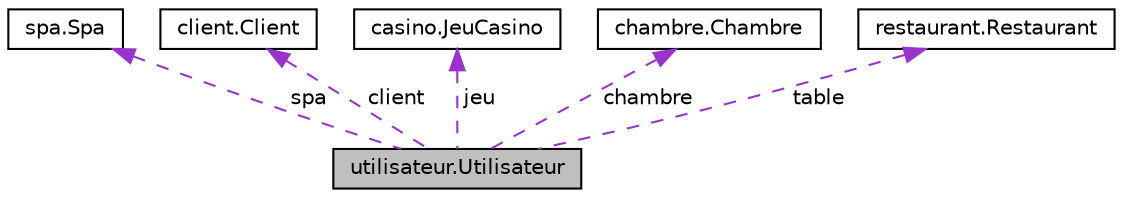 digraph "utilisateur.Utilisateur"
{
  edge [fontname="Helvetica",fontsize="10",labelfontname="Helvetica",labelfontsize="10"];
  node [fontname="Helvetica",fontsize="10",shape=record];
  Node1 [label="utilisateur.Utilisateur",height=0.2,width=0.4,color="black", fillcolor="grey75", style="filled", fontcolor="black"];
  Node2 -> Node1 [dir="back",color="darkorchid3",fontsize="10",style="dashed",label=" spa" ,fontname="Helvetica"];
  Node2 [label="spa.Spa",height=0.2,width=0.4,color="black", fillcolor="white", style="filled",URL="$classspa_1_1_spa.html"];
  Node3 -> Node1 [dir="back",color="darkorchid3",fontsize="10",style="dashed",label=" client" ,fontname="Helvetica"];
  Node3 [label="client.Client",height=0.2,width=0.4,color="black", fillcolor="white", style="filled",URL="$classclient_1_1_client.html"];
  Node4 -> Node1 [dir="back",color="darkorchid3",fontsize="10",style="dashed",label=" jeu" ,fontname="Helvetica"];
  Node4 [label="casino.JeuCasino",height=0.2,width=0.4,color="black", fillcolor="white", style="filled",URL="$classcasino_1_1_jeu_casino.html"];
  Node5 -> Node1 [dir="back",color="darkorchid3",fontsize="10",style="dashed",label=" chambre" ,fontname="Helvetica"];
  Node5 [label="chambre.Chambre",height=0.2,width=0.4,color="black", fillcolor="white", style="filled",URL="$classchambre_1_1_chambre.html"];
  Node6 -> Node1 [dir="back",color="darkorchid3",fontsize="10",style="dashed",label=" table" ,fontname="Helvetica"];
  Node6 [label="restaurant.Restaurant",height=0.2,width=0.4,color="black", fillcolor="white", style="filled",URL="$classrestaurant_1_1_restaurant.html"];
}
